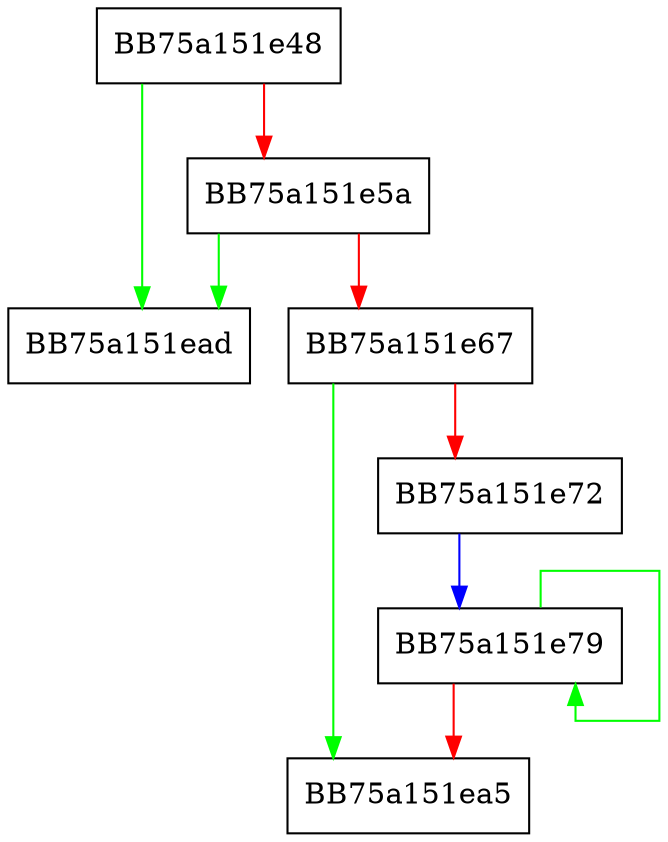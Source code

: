 digraph HexEncode {
  node [shape="box"];
  graph [splines=ortho];
  BB75a151e48 -> BB75a151ead [color="green"];
  BB75a151e48 -> BB75a151e5a [color="red"];
  BB75a151e5a -> BB75a151ead [color="green"];
  BB75a151e5a -> BB75a151e67 [color="red"];
  BB75a151e67 -> BB75a151ea5 [color="green"];
  BB75a151e67 -> BB75a151e72 [color="red"];
  BB75a151e72 -> BB75a151e79 [color="blue"];
  BB75a151e79 -> BB75a151e79 [color="green"];
  BB75a151e79 -> BB75a151ea5 [color="red"];
}